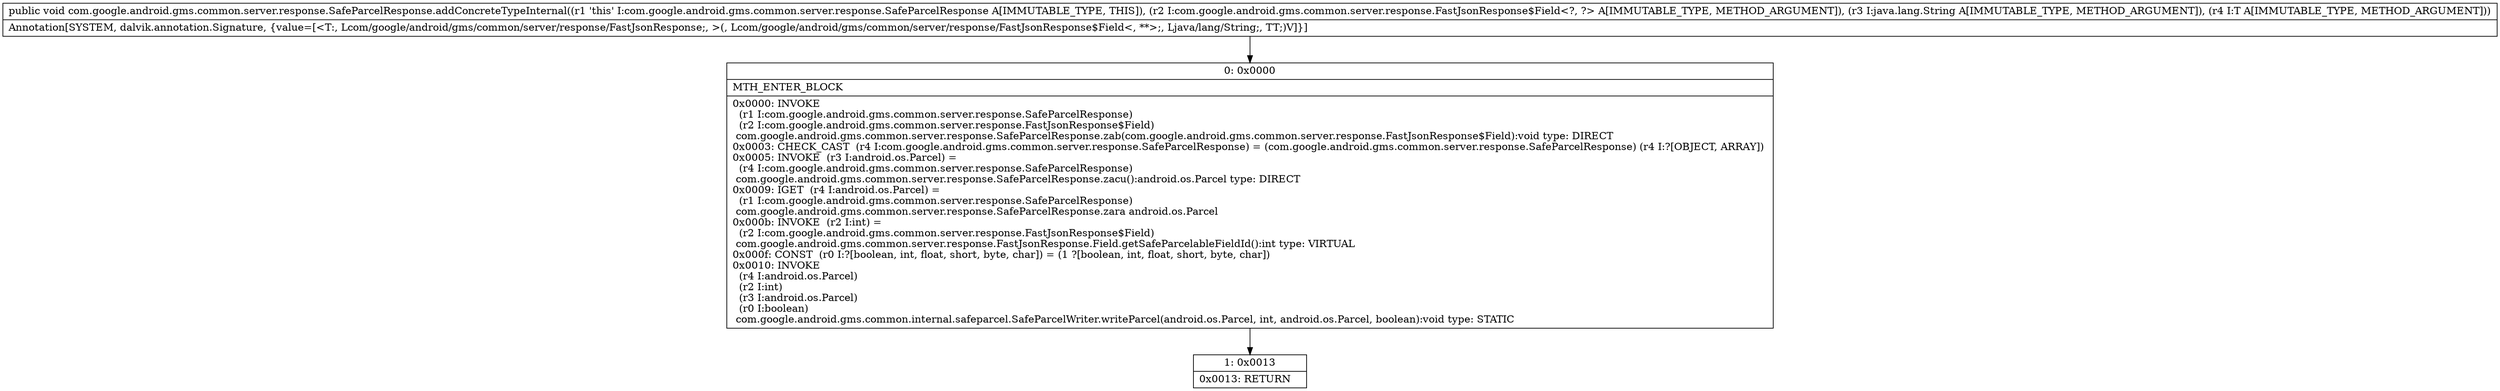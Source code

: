 digraph "CFG forcom.google.android.gms.common.server.response.SafeParcelResponse.addConcreteTypeInternal(Lcom\/google\/android\/gms\/common\/server\/response\/FastJsonResponse$Field;Ljava\/lang\/String;Lcom\/google\/android\/gms\/common\/server\/response\/FastJsonResponse;)V" {
Node_0 [shape=record,label="{0\:\ 0x0000|MTH_ENTER_BLOCK\l|0x0000: INVOKE  \l  (r1 I:com.google.android.gms.common.server.response.SafeParcelResponse)\l  (r2 I:com.google.android.gms.common.server.response.FastJsonResponse$Field)\l com.google.android.gms.common.server.response.SafeParcelResponse.zab(com.google.android.gms.common.server.response.FastJsonResponse$Field):void type: DIRECT \l0x0003: CHECK_CAST  (r4 I:com.google.android.gms.common.server.response.SafeParcelResponse) = (com.google.android.gms.common.server.response.SafeParcelResponse) (r4 I:?[OBJECT, ARRAY]) \l0x0005: INVOKE  (r3 I:android.os.Parcel) = \l  (r4 I:com.google.android.gms.common.server.response.SafeParcelResponse)\l com.google.android.gms.common.server.response.SafeParcelResponse.zacu():android.os.Parcel type: DIRECT \l0x0009: IGET  (r4 I:android.os.Parcel) = \l  (r1 I:com.google.android.gms.common.server.response.SafeParcelResponse)\l com.google.android.gms.common.server.response.SafeParcelResponse.zara android.os.Parcel \l0x000b: INVOKE  (r2 I:int) = \l  (r2 I:com.google.android.gms.common.server.response.FastJsonResponse$Field)\l com.google.android.gms.common.server.response.FastJsonResponse.Field.getSafeParcelableFieldId():int type: VIRTUAL \l0x000f: CONST  (r0 I:?[boolean, int, float, short, byte, char]) = (1 ?[boolean, int, float, short, byte, char]) \l0x0010: INVOKE  \l  (r4 I:android.os.Parcel)\l  (r2 I:int)\l  (r3 I:android.os.Parcel)\l  (r0 I:boolean)\l com.google.android.gms.common.internal.safeparcel.SafeParcelWriter.writeParcel(android.os.Parcel, int, android.os.Parcel, boolean):void type: STATIC \l}"];
Node_1 [shape=record,label="{1\:\ 0x0013|0x0013: RETURN   \l}"];
MethodNode[shape=record,label="{public void com.google.android.gms.common.server.response.SafeParcelResponse.addConcreteTypeInternal((r1 'this' I:com.google.android.gms.common.server.response.SafeParcelResponse A[IMMUTABLE_TYPE, THIS]), (r2 I:com.google.android.gms.common.server.response.FastJsonResponse$Field\<?, ?\> A[IMMUTABLE_TYPE, METHOD_ARGUMENT]), (r3 I:java.lang.String A[IMMUTABLE_TYPE, METHOD_ARGUMENT]), (r4 I:T A[IMMUTABLE_TYPE, METHOD_ARGUMENT]))  | Annotation[SYSTEM, dalvik.annotation.Signature, \{value=[\<T:, Lcom\/google\/android\/gms\/common\/server\/response\/FastJsonResponse;, \>(, Lcom\/google\/android\/gms\/common\/server\/response\/FastJsonResponse$Field\<, **\>;, Ljava\/lang\/String;, TT;)V]\}]\l}"];
MethodNode -> Node_0;
Node_0 -> Node_1;
}


